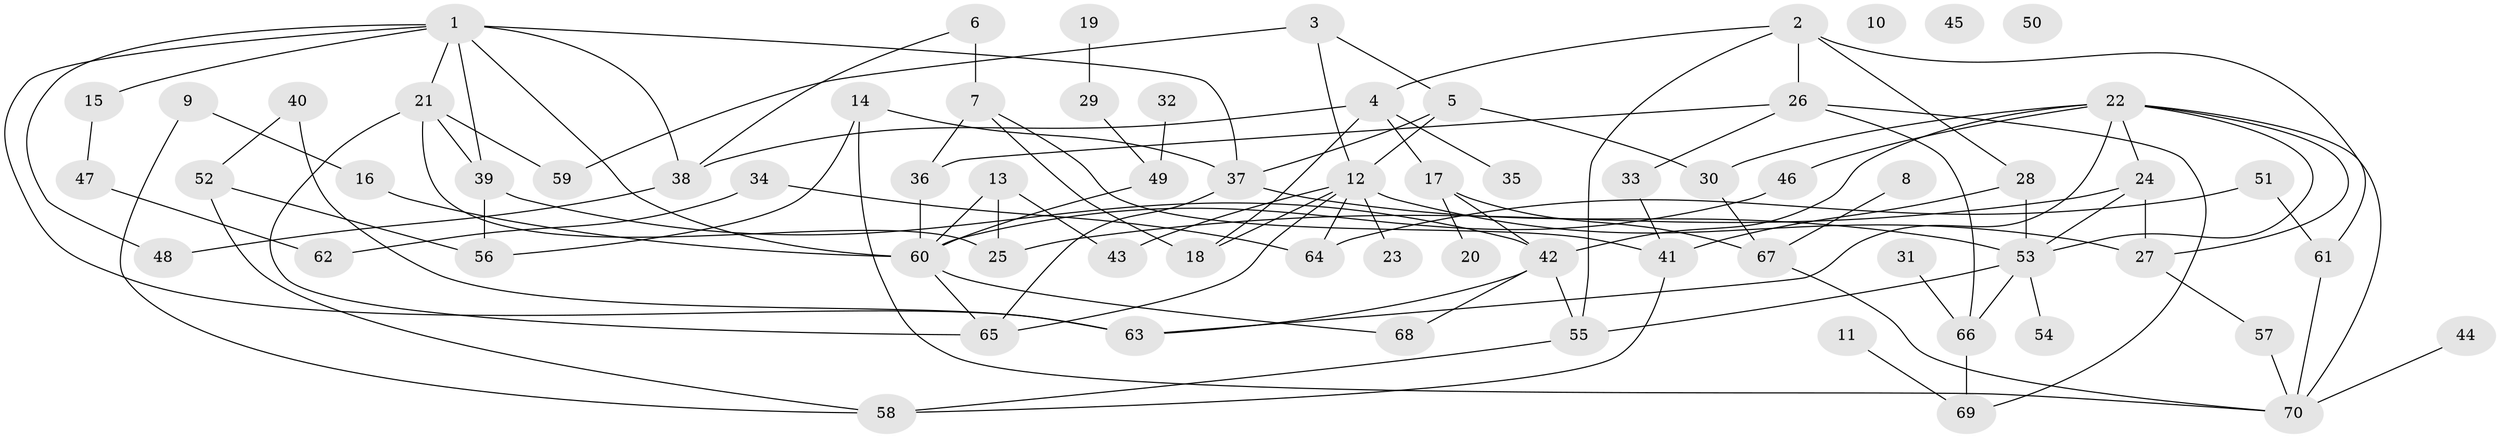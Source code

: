 // Generated by graph-tools (version 1.1) at 2025/13/03/09/25 04:13:08]
// undirected, 70 vertices, 109 edges
graph export_dot {
graph [start="1"]
  node [color=gray90,style=filled];
  1;
  2;
  3;
  4;
  5;
  6;
  7;
  8;
  9;
  10;
  11;
  12;
  13;
  14;
  15;
  16;
  17;
  18;
  19;
  20;
  21;
  22;
  23;
  24;
  25;
  26;
  27;
  28;
  29;
  30;
  31;
  32;
  33;
  34;
  35;
  36;
  37;
  38;
  39;
  40;
  41;
  42;
  43;
  44;
  45;
  46;
  47;
  48;
  49;
  50;
  51;
  52;
  53;
  54;
  55;
  56;
  57;
  58;
  59;
  60;
  61;
  62;
  63;
  64;
  65;
  66;
  67;
  68;
  69;
  70;
  1 -- 15;
  1 -- 21;
  1 -- 37;
  1 -- 38;
  1 -- 39;
  1 -- 48;
  1 -- 60;
  1 -- 63;
  2 -- 4;
  2 -- 26;
  2 -- 28;
  2 -- 55;
  2 -- 61;
  3 -- 5;
  3 -- 12;
  3 -- 59;
  4 -- 17;
  4 -- 18;
  4 -- 35;
  4 -- 38;
  5 -- 12;
  5 -- 30;
  5 -- 37;
  6 -- 7;
  6 -- 38;
  7 -- 18;
  7 -- 36;
  7 -- 41;
  8 -- 67;
  9 -- 16;
  9 -- 58;
  11 -- 69;
  12 -- 18;
  12 -- 23;
  12 -- 27;
  12 -- 43;
  12 -- 64;
  12 -- 65;
  13 -- 25;
  13 -- 43;
  13 -- 60;
  14 -- 37;
  14 -- 56;
  14 -- 70;
  15 -- 47;
  16 -- 60;
  17 -- 20;
  17 -- 42;
  17 -- 67;
  19 -- 29;
  21 -- 25;
  21 -- 39;
  21 -- 59;
  21 -- 65;
  22 -- 24;
  22 -- 27;
  22 -- 30;
  22 -- 42;
  22 -- 46;
  22 -- 53;
  22 -- 63;
  22 -- 70;
  24 -- 25;
  24 -- 27;
  24 -- 53;
  26 -- 33;
  26 -- 36;
  26 -- 66;
  26 -- 69;
  27 -- 57;
  28 -- 41;
  28 -- 53;
  29 -- 49;
  30 -- 67;
  31 -- 66;
  32 -- 49;
  33 -- 41;
  34 -- 62;
  34 -- 64;
  36 -- 60;
  37 -- 53;
  37 -- 65;
  38 -- 48;
  39 -- 42;
  39 -- 56;
  40 -- 52;
  40 -- 63;
  41 -- 58;
  42 -- 55;
  42 -- 63;
  42 -- 68;
  44 -- 70;
  46 -- 60;
  47 -- 62;
  49 -- 60;
  51 -- 61;
  51 -- 64;
  52 -- 56;
  52 -- 58;
  53 -- 54;
  53 -- 55;
  53 -- 66;
  55 -- 58;
  57 -- 70;
  60 -- 65;
  60 -- 68;
  61 -- 70;
  66 -- 69;
  67 -- 70;
}
